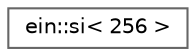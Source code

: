 digraph "Graphical Class Hierarchy"
{
 // LATEX_PDF_SIZE
  bgcolor="transparent";
  edge [fontname=Helvetica,fontsize=10,labelfontname=Helvetica,labelfontsize=10];
  node [fontname=Helvetica,fontsize=10,shape=box,height=0.2,width=0.4];
  rankdir="LR";
  Node0 [id="Node000000",label="ein::si\< 256 \>",height=0.2,width=0.4,color="grey40", fillcolor="white", style="filled",URL="$d7/dc1/namespaceein.html#dc/d5c/structein_1_1si_3_01256_01_4",tooltip=" "];
}
